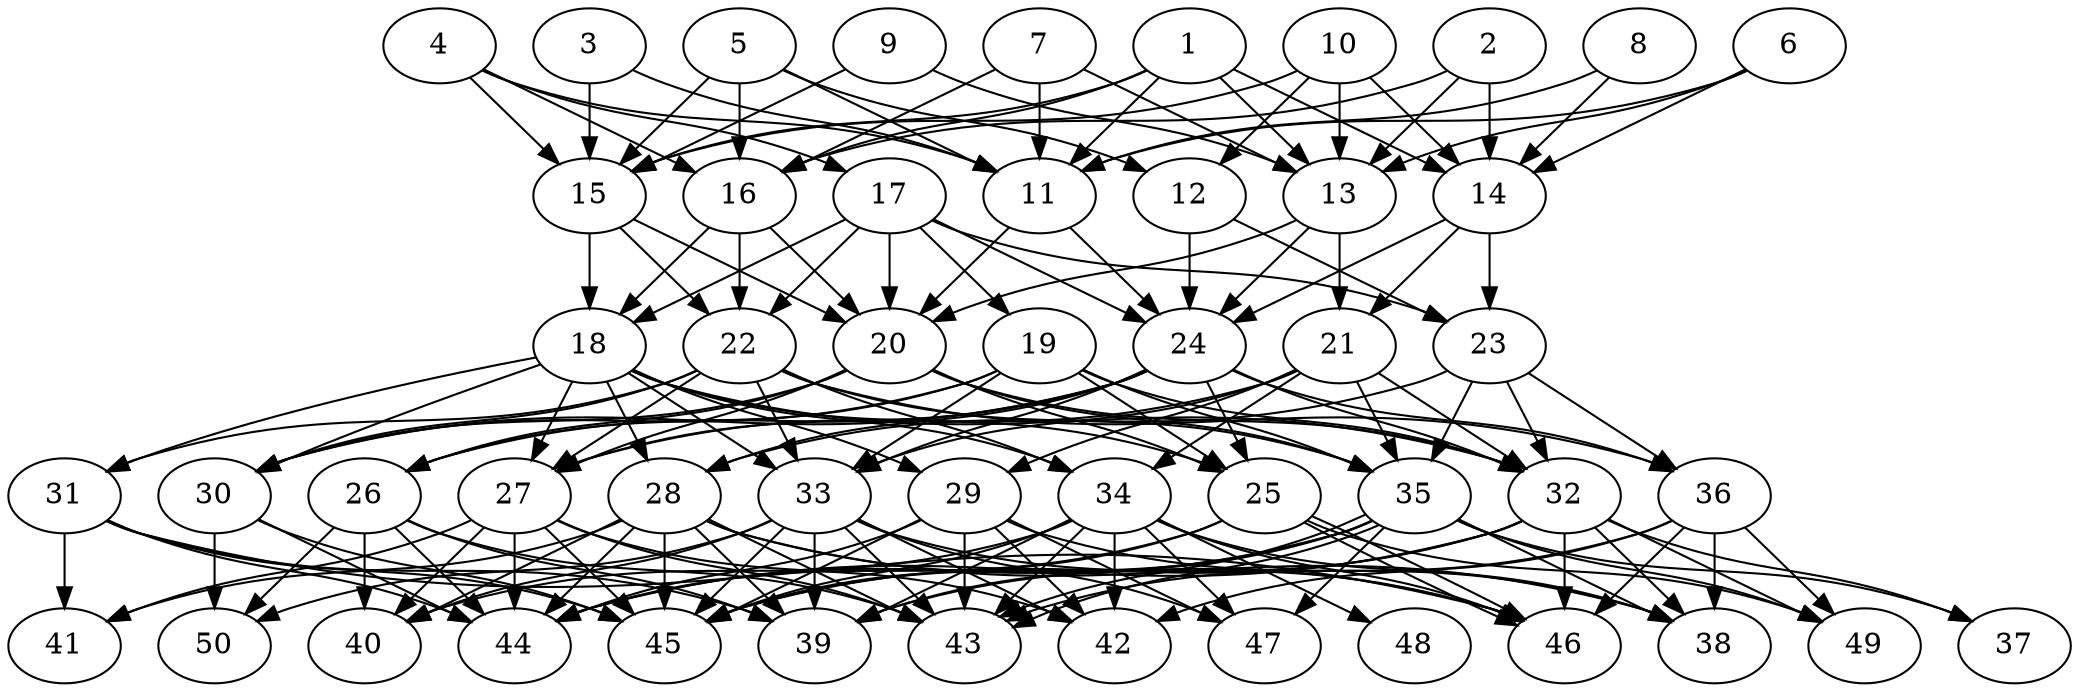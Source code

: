 // DAG (tier=3-complex, mode=data, n=50, ccr=0.543, fat=0.788, density=0.762, regular=0.257, jump=0.244, mindata=4194304, maxdata=33554432)
// DAG automatically generated by daggen at Sun Aug 24 16:33:35 2025
// /home/ermia/Project/Environments/daggen/bin/daggen --dot --ccr 0.543 --fat 0.788 --regular 0.257 --density 0.762 --jump 0.244 --mindata 4194304 --maxdata 33554432 -n 50 
digraph G {
  1 [size="9680632140929812480", alpha="0.03", expect_size="4840316070464906240"]
  1 -> 11 [size ="4777632910540800"]
  1 -> 13 [size ="4777632910540800"]
  1 -> 14 [size ="4777632910540800"]
  1 -> 15 [size ="4777632910540800"]
  1 -> 16 [size ="4777632910540800"]
  2 [size="23992161367912947712", alpha="0.02", expect_size="11996080683956473856"]
  2 -> 13 [size ="8043778799566848"]
  2 -> 14 [size ="8043778799566848"]
  2 -> 16 [size ="8043778799566848"]
  3 [size="28098722744451419078656", alpha="0.03", expect_size="14049361372225709539328"]
  3 -> 11 [size ="7394027129274368"]
  3 -> 15 [size ="7394027129274368"]
  4 [size="261894231692268640", alpha="0.09", expect_size="130947115846134320"]
  4 -> 11 [size ="6197104292659200"]
  4 -> 15 [size ="6197104292659200"]
  4 -> 16 [size ="6197104292659200"]
  4 -> 17 [size ="6197104292659200"]
  5 [size="1373755277589226717184", alpha="0.19", expect_size="686877638794613358592"]
  5 -> 11 [size ="988620404031488"]
  5 -> 12 [size ="988620404031488"]
  5 -> 15 [size ="988620404031488"]
  5 -> 16 [size ="988620404031488"]
  6 [size="1541496942274526838784", alpha="0.01", expect_size="770748471137263419392"]
  6 -> 11 [size ="1067542315532288"]
  6 -> 13 [size ="1067542315532288"]
  6 -> 14 [size ="1067542315532288"]
  7 [size="189476952891306432", alpha="0.18", expect_size="94738476445653216"]
  7 -> 11 [size ="6426275056975872"]
  7 -> 13 [size ="6426275056975872"]
  7 -> 16 [size ="6426275056975872"]
  8 [size="78502898893337616", alpha="0.03", expect_size="39251449446668808"]
  8 -> 11 [size ="2355496371617792"]
  8 -> 14 [size ="2355496371617792"]
  9 [size="12269815664116590", alpha="0.20", expect_size="6134907832058295"]
  9 -> 13 [size ="247428376690688"]
  9 -> 15 [size ="247428376690688"]
  10 [size="3878160000695391232", alpha="0.11", expect_size="1939080000347695616"]
  10 -> 12 [size ="4540029539975168"]
  10 -> 13 [size ="4540029539975168"]
  10 -> 14 [size ="4540029539975168"]
  10 -> 15 [size ="4540029539975168"]
  11 [size="47751498032450896", alpha="0.01", expect_size="23875749016225448"]
  11 -> 20 [size ="950028008947712"]
  11 -> 24 [size ="950028008947712"]
  12 [size="32249325989951792", alpha="0.12", expect_size="16124662994975896"]
  12 -> 23 [size ="1789095604912128"]
  12 -> 24 [size ="1789095604912128"]
  13 [size="376334969487392256", alpha="0.03", expect_size="188167484743696128"]
  13 -> 20 [size ="7802479215378432"]
  13 -> 21 [size ="7802479215378432"]
  13 -> 24 [size ="7802479215378432"]
  14 [size="13342552583663708160", alpha="0.11", expect_size="6671276291831854080"]
  14 -> 21 [size ="5169320095121408"]
  14 -> 23 [size ="5169320095121408"]
  14 -> 24 [size ="5169320095121408"]
  15 [size="1096035621255857536", alpha="0.12", expect_size="548017810627928768"]
  15 -> 18 [size ="708314941882368"]
  15 -> 20 [size ="708314941882368"]
  15 -> 22 [size ="708314941882368"]
  16 [size="20292792308591529984", alpha="0.19", expect_size="10146396154295764992"]
  16 -> 18 [size ="7583507060621312"]
  16 -> 20 [size ="7583507060621312"]
  16 -> 22 [size ="7583507060621312"]
  17 [size="8796437564139813994496", alpha="0.05", expect_size="4398218782069906997248"]
  17 -> 18 [size ="3409006819278848"]
  17 -> 19 [size ="3409006819278848"]
  17 -> 20 [size ="3409006819278848"]
  17 -> 22 [size ="3409006819278848"]
  17 -> 23 [size ="3409006819278848"]
  17 -> 24 [size ="3409006819278848"]
  18 [size="901831879487913984000", alpha="0.08", expect_size="450915939743956992000"]
  18 -> 25 [size ="746747382988800"]
  18 -> 27 [size ="746747382988800"]
  18 -> 28 [size ="746747382988800"]
  18 -> 29 [size ="746747382988800"]
  18 -> 30 [size ="746747382988800"]
  18 -> 31 [size ="746747382988800"]
  18 -> 32 [size ="746747382988800"]
  18 -> 33 [size ="746747382988800"]
  18 -> 34 [size ="746747382988800"]
  19 [size="10719286065792858112", alpha="0.03", expect_size="5359643032896429056"]
  19 -> 25 [size ="5918497179697152"]
  19 -> 26 [size ="5918497179697152"]
  19 -> 30 [size ="5918497179697152"]
  19 -> 32 [size ="5918497179697152"]
  19 -> 33 [size ="5918497179697152"]
  19 -> 35 [size ="5918497179697152"]
  20 [size="285303633692507776", alpha="0.12", expect_size="142651816846253888"]
  20 -> 25 [size ="4794062930444288"]
  20 -> 26 [size ="4794062930444288"]
  20 -> 27 [size ="4794062930444288"]
  20 -> 30 [size ="4794062930444288"]
  20 -> 32 [size ="4794062930444288"]
  20 -> 35 [size ="4794062930444288"]
  21 [size="5403499286313556992", alpha="0.07", expect_size="2701749643156778496"]
  21 -> 27 [size ="4207940596662272"]
  21 -> 29 [size ="4207940596662272"]
  21 -> 32 [size ="4207940596662272"]
  21 -> 33 [size ="4207940596662272"]
  21 -> 34 [size ="4207940596662272"]
  21 -> 35 [size ="4207940596662272"]
  22 [size="189761291874690080", alpha="0.06", expect_size="94880645937345040"]
  22 -> 27 [size ="476526361444352"]
  22 -> 30 [size ="476526361444352"]
  22 -> 31 [size ="476526361444352"]
  22 -> 33 [size ="476526361444352"]
  22 -> 34 [size ="476526361444352"]
  22 -> 35 [size ="476526361444352"]
  22 -> 36 [size ="476526361444352"]
  23 [size="3244237210935099904", alpha="0.07", expect_size="1622118605467549952"]
  23 -> 28 [size ="2556987648770048"]
  23 -> 32 [size ="2556987648770048"]
  23 -> 35 [size ="2556987648770048"]
  23 -> 36 [size ="2556987648770048"]
  24 [size="1192636712385630464", alpha="0.14", expect_size="596318356192815232"]
  24 -> 25 [size ="571226489618432"]
  24 -> 26 [size ="571226489618432"]
  24 -> 27 [size ="571226489618432"]
  24 -> 28 [size ="571226489618432"]
  24 -> 30 [size ="571226489618432"]
  24 -> 32 [size ="571226489618432"]
  24 -> 33 [size ="571226489618432"]
  24 -> 36 [size ="571226489618432"]
  25 [size="106756725797756432", alpha="0.17", expect_size="53378362898878216"]
  25 -> 44 [size ="4727715450060800"]
  25 -> 45 [size ="4727715450060800"]
  25 -> 46 [size ="4727715450060800"]
  25 -> 46 [size ="4727715450060800"]
  25 -> 49 [size ="4727715450060800"]
  26 [size="2949744312117494784", alpha="0.01", expect_size="1474872156058747392"]
  26 -> 39 [size ="1287544968839168"]
  26 -> 40 [size ="1287544968839168"]
  26 -> 43 [size ="1287544968839168"]
  26 -> 44 [size ="1287544968839168"]
  26 -> 50 [size ="1287544968839168"]
  27 [size="2274082391643671296", alpha="0.19", expect_size="1137041195821835648"]
  27 -> 40 [size ="989349072076800"]
  27 -> 41 [size ="989349072076800"]
  27 -> 42 [size ="989349072076800"]
  27 -> 43 [size ="989349072076800"]
  27 -> 44 [size ="989349072076800"]
  27 -> 45 [size ="989349072076800"]
  28 [size="274028876153654944", alpha="0.06", expect_size="137014438076827472"]
  28 -> 38 [size ="4376431425486848"]
  28 -> 39 [size ="4376431425486848"]
  28 -> 40 [size ="4376431425486848"]
  28 -> 41 [size ="4376431425486848"]
  28 -> 43 [size ="4376431425486848"]
  28 -> 44 [size ="4376431425486848"]
  28 -> 45 [size ="4376431425486848"]
  28 -> 46 [size ="4376431425486848"]
  29 [size="2217668959895814144000", alpha="0.08", expect_size="1108834479947907072000"]
  29 -> 38 [size ="1360466332876800"]
  29 -> 42 [size ="1360466332876800"]
  29 -> 43 [size ="1360466332876800"]
  29 -> 44 [size ="1360466332876800"]
  29 -> 45 [size ="1360466332876800"]
  29 -> 47 [size ="1360466332876800"]
  30 [size="2751307084510366007296", alpha="0.16", expect_size="1375653542255183003648"]
  30 -> 44 [size ="1570782417256448"]
  30 -> 45 [size ="1570782417256448"]
  30 -> 50 [size ="1570782417256448"]
  31 [size="319212352980980032", alpha="0.01", expect_size="159606176490490016"]
  31 -> 39 [size ="7319501058080768"]
  31 -> 41 [size ="7319501058080768"]
  31 -> 44 [size ="7319501058080768"]
  31 -> 45 [size ="7319501058080768"]
  31 -> 46 [size ="7319501058080768"]
  32 [size="2245999379895451385856", alpha="0.20", expect_size="1122999689947725692928"]
  32 -> 37 [size ="1372028317728768"]
  32 -> 38 [size ="1372028317728768"]
  32 -> 39 [size ="1372028317728768"]
  32 -> 44 [size ="1372028317728768"]
  32 -> 45 [size ="1372028317728768"]
  32 -> 46 [size ="1372028317728768"]
  32 -> 49 [size ="1372028317728768"]
  33 [size="18444206784851310804992", alpha="0.01", expect_size="9222103392425655402496"]
  33 -> 39 [size ="5584658767020032"]
  33 -> 40 [size ="5584658767020032"]
  33 -> 42 [size ="5584658767020032"]
  33 -> 43 [size ="5584658767020032"]
  33 -> 45 [size ="5584658767020032"]
  33 -> 46 [size ="5584658767020032"]
  33 -> 47 [size ="5584658767020032"]
  33 -> 50 [size ="5584658767020032"]
  34 [size="3950690241983155273728", alpha="0.13", expect_size="1975345120991577636864"]
  34 -> 38 [size ="1999272413233152"]
  34 -> 39 [size ="1999272413233152"]
  34 -> 40 [size ="1999272413233152"]
  34 -> 42 [size ="1999272413233152"]
  34 -> 43 [size ="1999272413233152"]
  34 -> 45 [size ="1999272413233152"]
  34 -> 46 [size ="1999272413233152"]
  34 -> 47 [size ="1999272413233152"]
  34 -> 48 [size ="1999272413233152"]
  35 [size="9723445079227160576", alpha="0.11", expect_size="4861722539613580288"]
  35 -> 37 [size ="7208419740090368"]
  35 -> 38 [size ="7208419740090368"]
  35 -> 39 [size ="7208419740090368"]
  35 -> 43 [size ="7208419740090368"]
  35 -> 43 [size ="7208419740090368"]
  35 -> 44 [size ="7208419740090368"]
  35 -> 45 [size ="7208419740090368"]
  35 -> 47 [size ="7208419740090368"]
  35 -> 49 [size ="7208419740090368"]
  36 [size="19610801594016844", alpha="0.12", expect_size="9805400797008422"]
  36 -> 38 [size ="1459859920781312"]
  36 -> 42 [size ="1459859920781312"]
  36 -> 43 [size ="1459859920781312"]
  36 -> 46 [size ="1459859920781312"]
  36 -> 49 [size ="1459859920781312"]
  37 [size="3632374416198961664", alpha="0.15", expect_size="1816187208099480832"]
  38 [size="151674578456687935488", alpha="0.19", expect_size="75837289228343967744"]
  39 [size="3934590029910887104512", alpha="0.14", expect_size="1967295014955443552256"]
  40 [size="1238025043827641810944", alpha="0.20", expect_size="619012521913820905472"]
  41 [size="3367790739279554019328", alpha="0.15", expect_size="1683895369639777009664"]
  42 [size="77512057498647648", alpha="0.11", expect_size="38756028749323824"]
  43 [size="8116150626579560448", alpha="0.16", expect_size="4058075313289780224"]
  44 [size="181977349119851626496", alpha="0.09", expect_size="90988674559925813248"]
  45 [size="4249663898747528019968", alpha="0.09", expect_size="2124831949373764009984"]
  46 [size="47263319161740408", alpha="0.12", expect_size="23631659580870204"]
  47 [size="76414566135804688", alpha="0.15", expect_size="38207283067902344"]
  48 [size="72835506704448240", alpha="0.08", expect_size="36417753352224120"]
  49 [size="8323444466995276283904", alpha="0.05", expect_size="4161722233497638141952"]
  50 [size="279851091872141408", alpha="0.07", expect_size="139925545936070704"]
}
